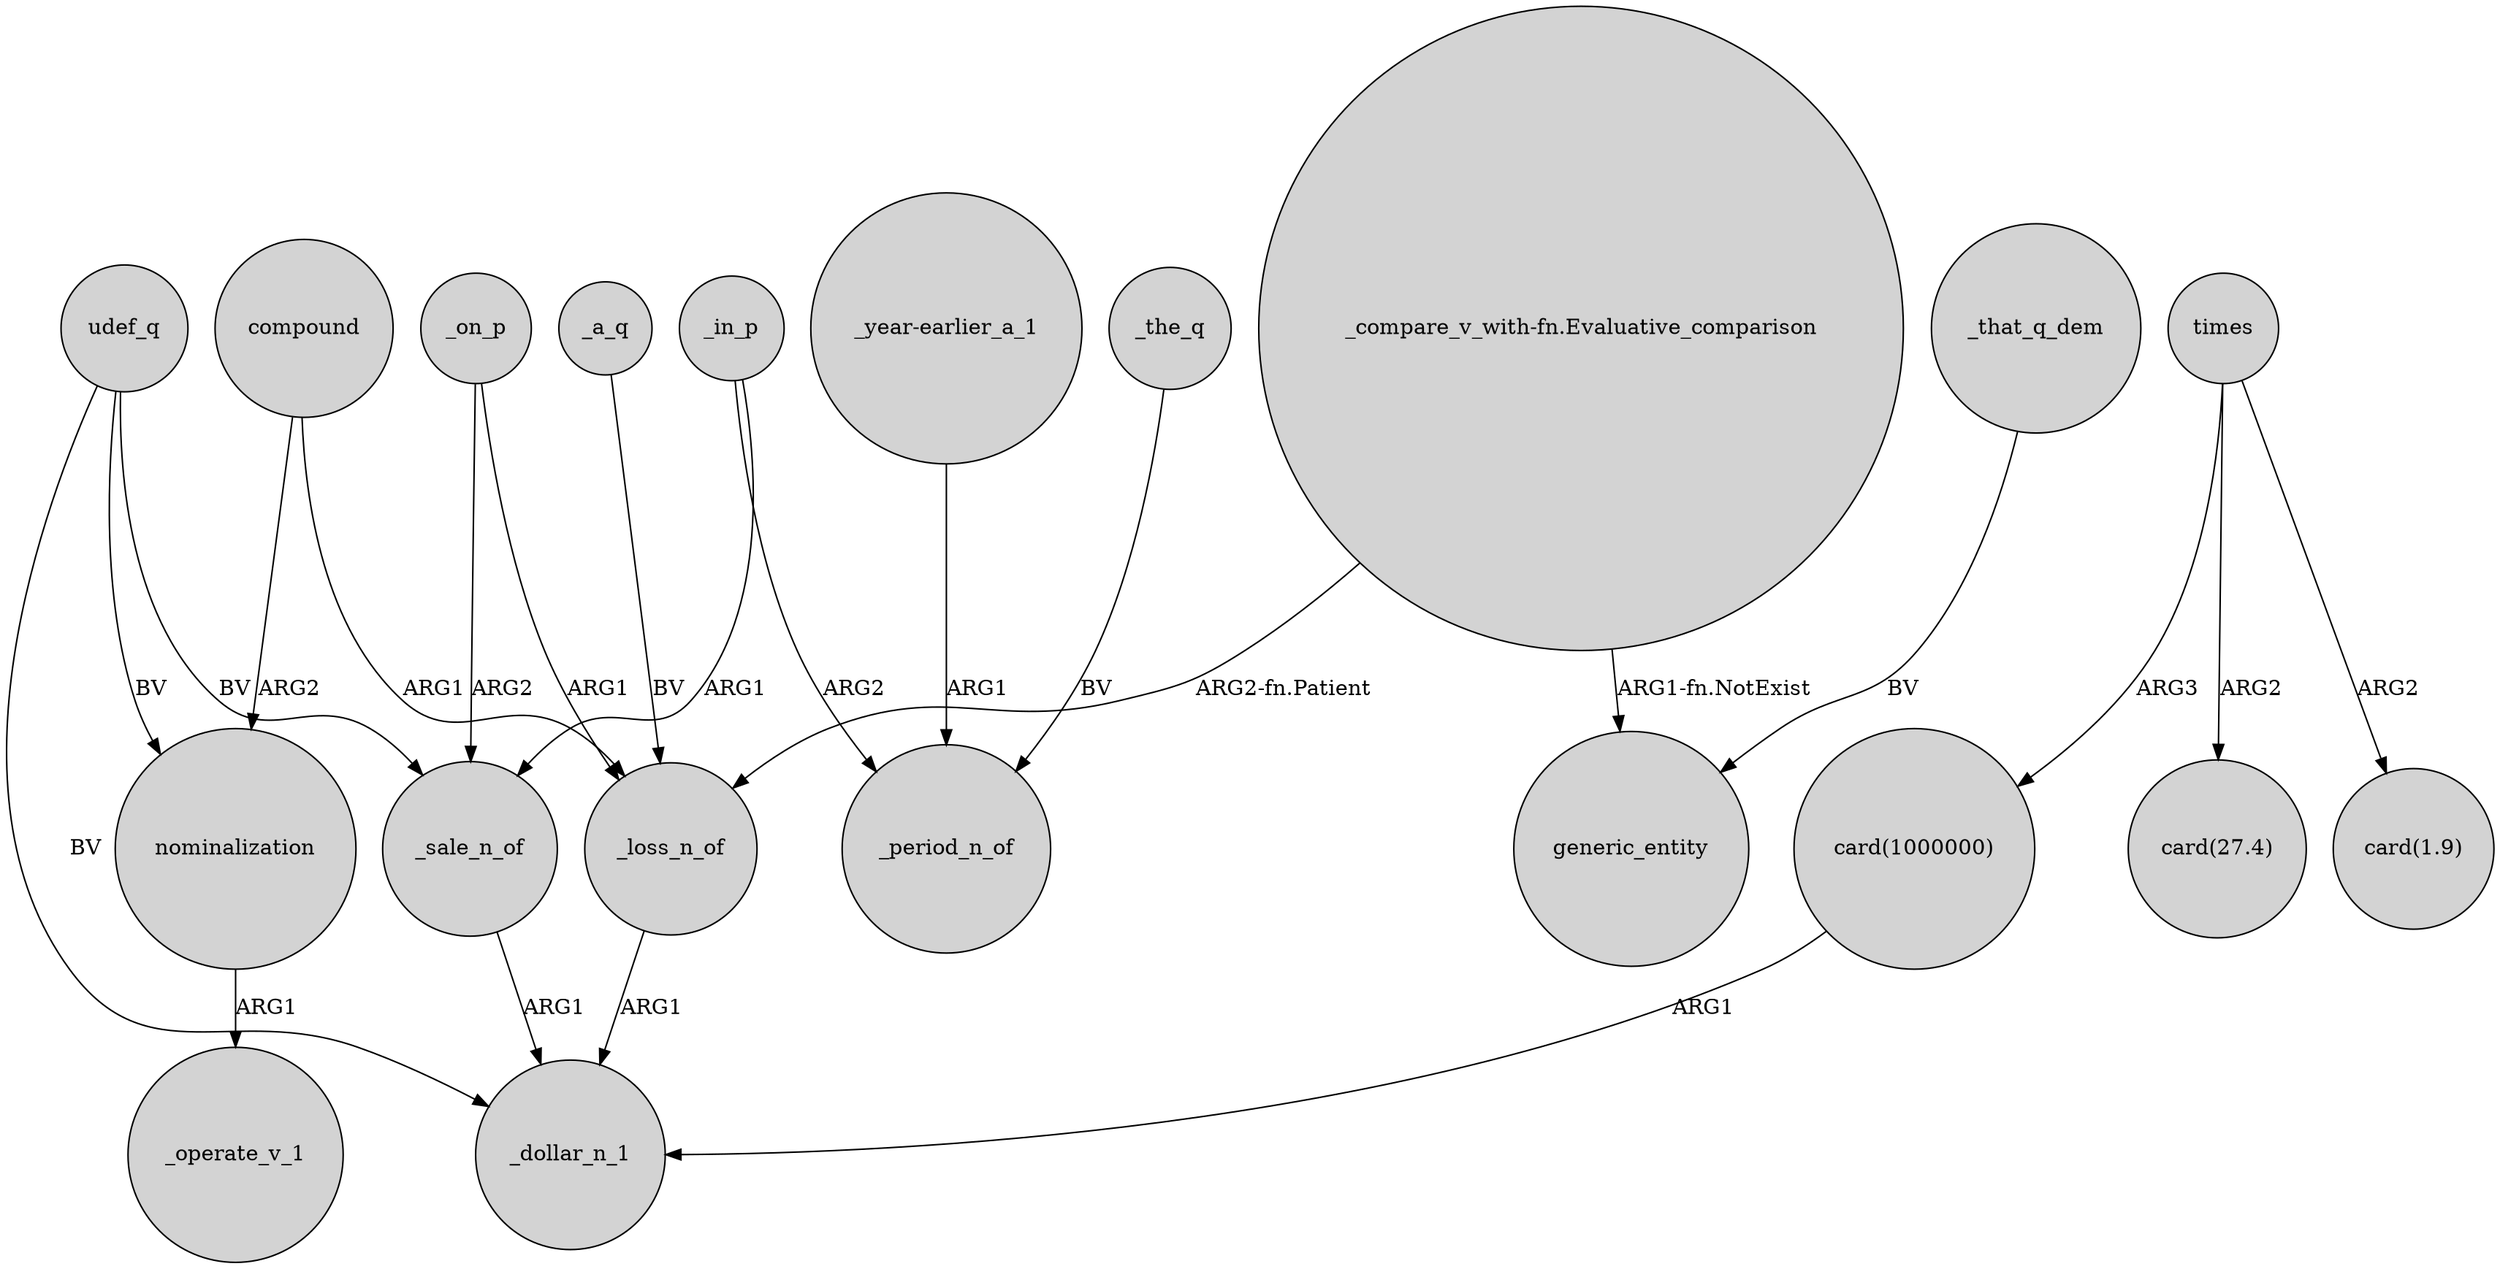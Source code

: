 digraph {
	node [shape=circle style=filled]
	"card(1000000)" -> _dollar_n_1 [label=ARG1]
	"_year-earlier_a_1" -> _period_n_of [label=ARG1]
	times -> "card(27.4)" [label=ARG2]
	nominalization -> _operate_v_1 [label=ARG1]
	_that_q_dem -> generic_entity [label=BV]
	_a_q -> _loss_n_of [label=BV]
	_loss_n_of -> _dollar_n_1 [label=ARG1]
	compound -> nominalization [label=ARG2]
	_the_q -> _period_n_of [label=BV]
	times -> "card(1.9)" [label=ARG2]
	times -> "card(1000000)" [label=ARG3]
	_on_p -> _loss_n_of [label=ARG1]
	_in_p -> _period_n_of [label=ARG2]
	_on_p -> _sale_n_of [label=ARG2]
	udef_q -> nominalization [label=BV]
	udef_q -> _sale_n_of [label=BV]
	"_compare_v_with-fn.Evaluative_comparison" -> generic_entity [label="ARG1-fn.NotExist"]
	"_compare_v_with-fn.Evaluative_comparison" -> _loss_n_of [label="ARG2-fn.Patient"]
	compound -> _loss_n_of [label=ARG1]
	_in_p -> _sale_n_of [label=ARG1]
	udef_q -> _dollar_n_1 [label=BV]
	_sale_n_of -> _dollar_n_1 [label=ARG1]
}
